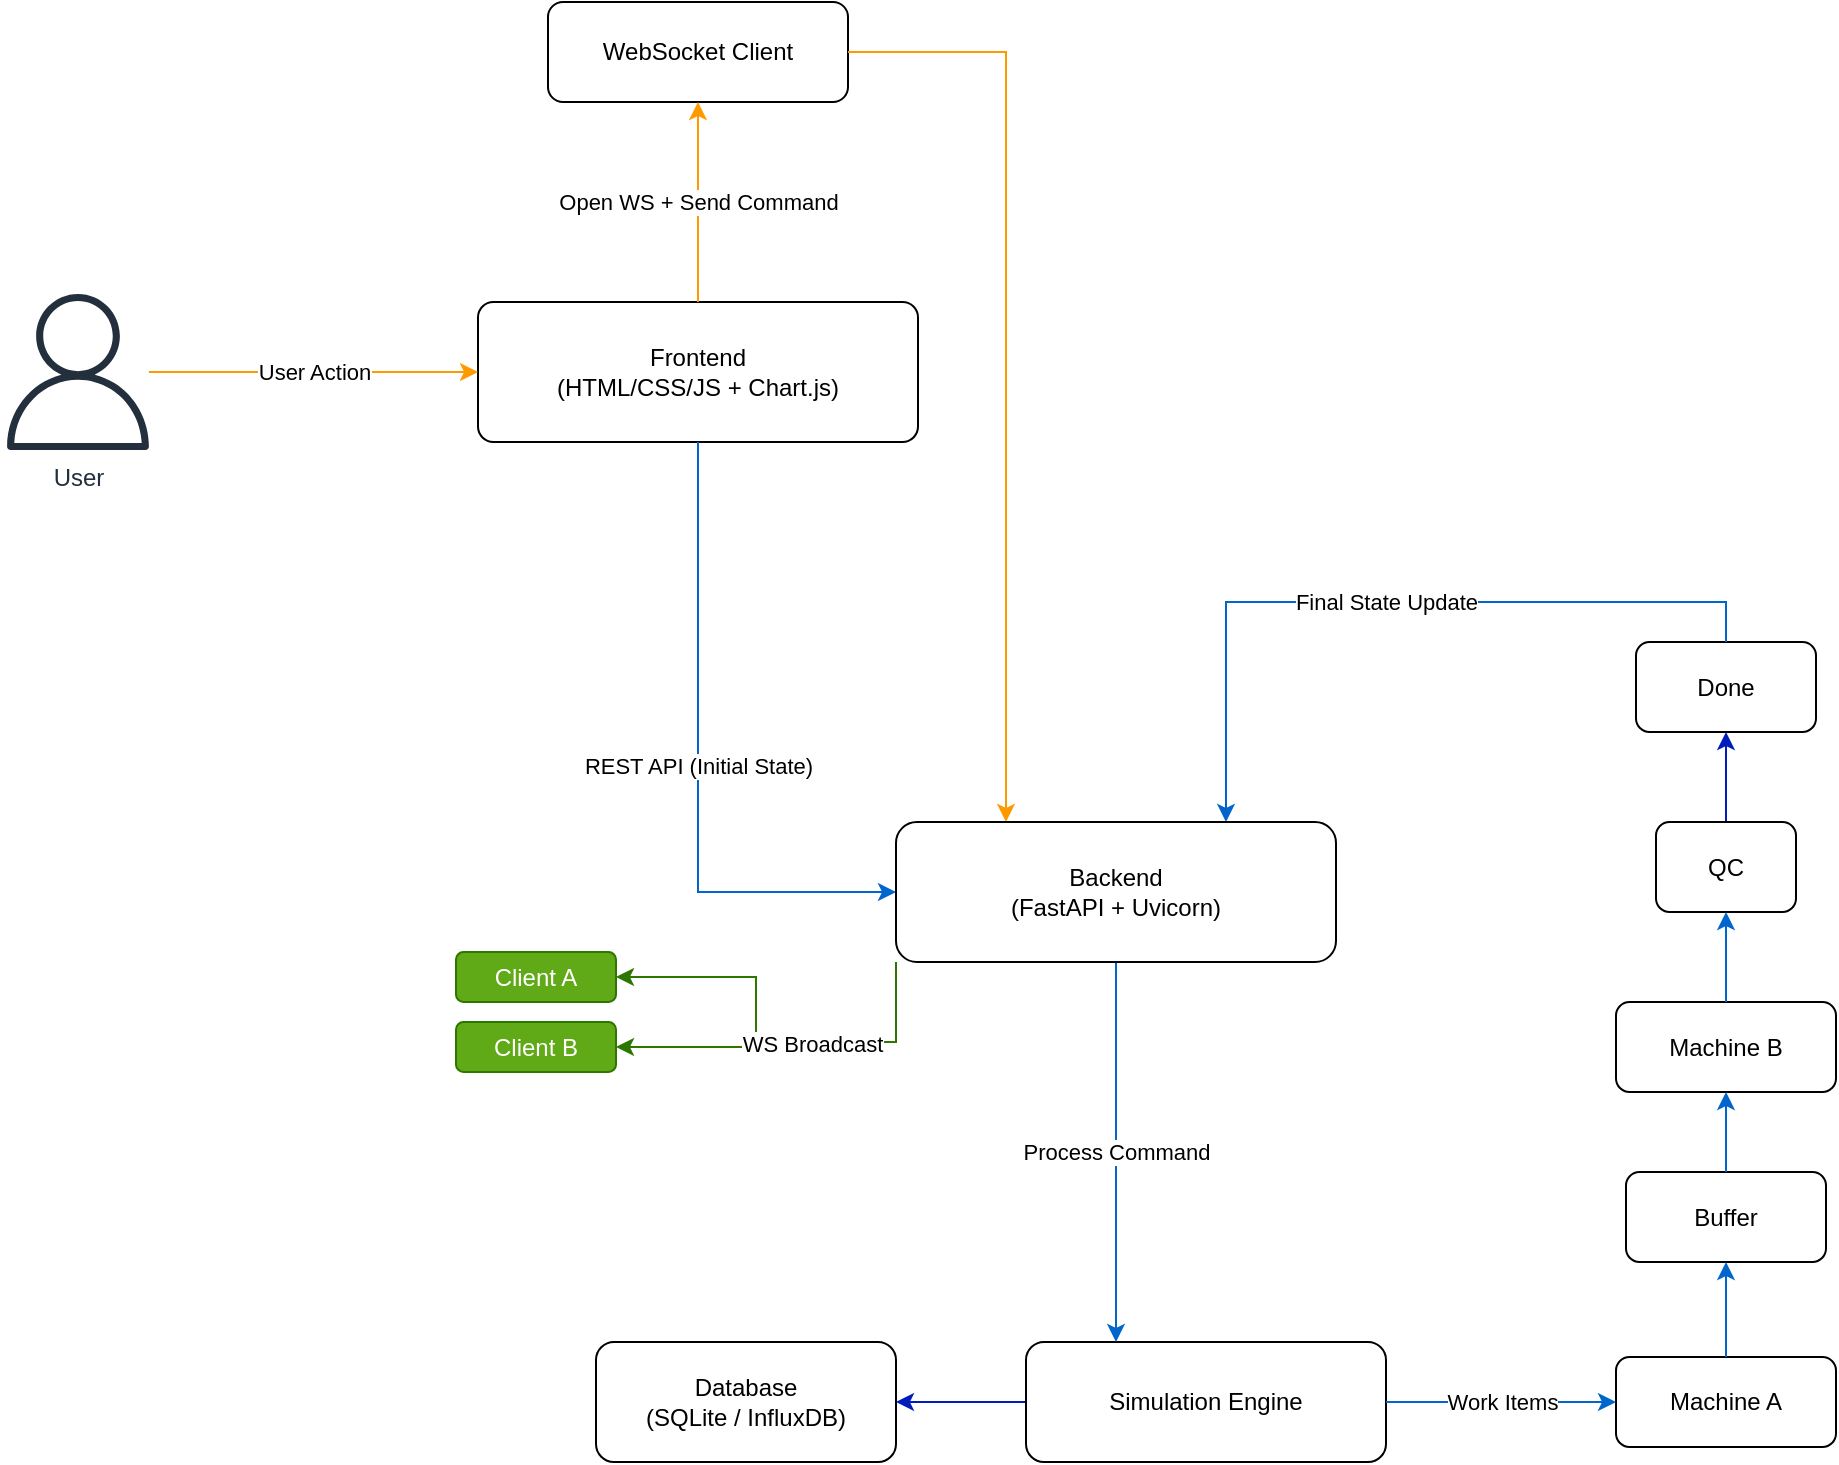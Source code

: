 <mxfile version="28.0.9">
  <diagram name="Process Flow Diagram (Fixed Arrows)" id="0">
    <mxGraphModel dx="2527" dy="523" grid="1" gridSize="10" guides="1" tooltips="1" connect="1" arrows="1" fold="1" page="1" pageScale="1" pageWidth="1700" pageHeight="1200" math="0" shadow="0">
      <root>
        <mxCell id="0" />
        <mxCell id="1" parent="0" />
        <mxCell id="3" value="Frontend&#xa;(HTML/CSS/JS + Chart.js)" style="rounded=1;whiteSpace=wrap;html=1;glass=0;arcSize=11;" parent="1" vertex="1">
          <mxGeometry x="-1121" y="300" width="220" height="70" as="geometry" />
        </mxCell>
        <mxCell id="4" value="WebSocket Client" style="rounded=1;whiteSpace=wrap;html=1;glass=0;" parent="1" vertex="1">
          <mxGeometry x="-1086" y="150" width="150" height="50" as="geometry" />
        </mxCell>
        <mxCell id="DveDVRBoyBi0ZSMXzPuG-122" style="edgeStyle=orthogonalEdgeStyle;rounded=0;orthogonalLoop=1;jettySize=auto;html=1;exitX=0;exitY=0.5;exitDx=0;exitDy=0;entryX=1;entryY=0.5;entryDx=0;entryDy=0;fillColor=#0050ef;strokeColor=light-dark(#001DBC, #54aaf9);" parent="1" source="6" target="7" edge="1">
          <mxGeometry relative="1" as="geometry" />
        </mxCell>
        <mxCell id="6" value="Simulation Engine" style="rounded=1;whiteSpace=wrap;html=1;glass=0;" parent="1" vertex="1">
          <mxGeometry x="-847" y="820" width="180" height="60" as="geometry" />
        </mxCell>
        <mxCell id="7" value="Database&#xa;(SQLite / InfluxDB)" style="rounded=1;whiteSpace=wrap;html=1;glass=0;" parent="1" vertex="1">
          <mxGeometry x="-1062" y="820" width="150" height="60" as="geometry" />
        </mxCell>
        <mxCell id="8" value="Client A" style="rounded=1;whiteSpace=wrap;html=1;glass=0;fillColor=#60a917;fontColor=#ffffff;strokeColor=#2D7600;" parent="1" vertex="1">
          <mxGeometry x="-1132" y="625" width="80" height="25" as="geometry" />
        </mxCell>
        <mxCell id="9" value="Client B" style="rounded=1;whiteSpace=wrap;html=1;glass=0;fillColor=#60a917;fontColor=#ffffff;strokeColor=#2D7600;" parent="1" vertex="1">
          <mxGeometry x="-1132" y="660" width="80" height="25" as="geometry" />
        </mxCell>
        <mxCell id="10" value="Machine A" style="rounded=1;whiteSpace=wrap;html=1;glass=0;" parent="1" vertex="1">
          <mxGeometry x="-552" y="827.5" width="110" height="45" as="geometry" />
        </mxCell>
        <mxCell id="11" value="Buffer" style="rounded=1;whiteSpace=wrap;html=1;glass=0;" parent="1" vertex="1">
          <mxGeometry x="-547" y="735" width="100" height="45" as="geometry" />
        </mxCell>
        <mxCell id="12" value="Machine B" style="rounded=1;whiteSpace=wrap;html=1;glass=0;" parent="1" vertex="1">
          <mxGeometry x="-552" y="650" width="110" height="45" as="geometry" />
        </mxCell>
        <mxCell id="DveDVRBoyBi0ZSMXzPuG-123" style="edgeStyle=orthogonalEdgeStyle;rounded=0;orthogonalLoop=1;jettySize=auto;html=1;exitX=0.5;exitY=0;exitDx=0;exitDy=0;entryX=0.5;entryY=1;entryDx=0;entryDy=0;strokeColor=light-dark(#001DBC, #4e9ce4);" parent="1" source="13" target="14" edge="1">
          <mxGeometry relative="1" as="geometry" />
        </mxCell>
        <mxCell id="13" value="QC" style="rounded=1;whiteSpace=wrap;html=1;glass=0;" parent="1" vertex="1">
          <mxGeometry x="-532" y="560" width="70" height="45" as="geometry" />
        </mxCell>
        <mxCell id="14" value="Done" style="rounded=1;whiteSpace=wrap;html=1;glass=0;" parent="1" vertex="1">
          <mxGeometry x="-542" y="470" width="90" height="45" as="geometry" />
        </mxCell>
        <mxCell id="100" value="User Action" style="edgeStyle=orthogonalEdgeStyle;rounded=0;orthogonalLoop=1;jettySize=auto;html=1;strokeColor=#ff9900;endArrow=classic;entryX=0;entryY=0.5;entryDx=0;entryDy=0;" parent="1" source="DveDVRBoyBi0ZSMXzPuG-114" target="3" edge="1">
          <mxGeometry relative="1" as="geometry">
            <mxPoint as="offset" />
            <mxPoint x="-1097" y="240" as="sourcePoint" />
          </mxGeometry>
        </mxCell>
        <mxCell id="101" value="REST API (Initial State)" style="edgeStyle=orthogonalEdgeStyle;rounded=0;orthogonalLoop=1;jettySize=auto;html=1;strokeColor=#0066cc;endArrow=classic;entryX=0;entryY=0.5;entryDx=0;entryDy=0;exitX=0.5;exitY=1;exitDx=0;exitDy=0;" parent="1" source="3" target="5" edge="1">
          <mxGeometry relative="1" as="geometry" />
        </mxCell>
        <mxCell id="102" value="Open WS + Send Command" style="edgeStyle=orthogonalEdgeStyle;rounded=0;orthogonalLoop=1;jettySize=auto;html=1;strokeColor=#ff9900;endArrow=classic;" parent="1" source="3" target="4" edge="1">
          <mxGeometry relative="1" as="geometry" />
        </mxCell>
        <mxCell id="103" value="" style="edgeStyle=orthogonalEdgeStyle;rounded=0;orthogonalLoop=1;jettySize=auto;html=1;strokeColor=#ff9900;endArrow=classic;entryX=0.25;entryY=0;entryDx=0;entryDy=0;" parent="1" source="4" target="5" edge="1">
          <mxGeometry relative="1" as="geometry" />
        </mxCell>
        <mxCell id="104" value="Process Command" style="edgeStyle=orthogonalEdgeStyle;rounded=0;orthogonalLoop=1;jettySize=auto;html=1;strokeColor=#0066cc;endArrow=classic;entryX=0.25;entryY=0;entryDx=0;entryDy=0;exitX=0.5;exitY=1;exitDx=0;exitDy=0;" parent="1" source="5" target="6" edge="1">
          <mxGeometry relative="1" as="geometry">
            <mxPoint x="-362" y="90" as="targetPoint" />
            <mxPoint x="-452" y="520" as="sourcePoint" />
          </mxGeometry>
        </mxCell>
        <mxCell id="109" value="Work Items" style="edgeStyle=orthogonalEdgeStyle;rounded=0;orthogonalLoop=1;jettySize=auto;html=1;strokeColor=#0066cc;endArrow=classic;exitX=1;exitY=0.5;exitDx=0;exitDy=0;" parent="1" source="6" target="10" edge="1">
          <mxGeometry relative="1" as="geometry">
            <mxPoint x="-252" y="510" as="sourcePoint" />
          </mxGeometry>
        </mxCell>
        <mxCell id="110" value="" style="edgeStyle=orthogonalEdgeStyle;rounded=0;orthogonalLoop=1;jettySize=auto;html=1;strokeColor=#0066cc;endArrow=classic;exitX=0.5;exitY=0;exitDx=0;exitDy=0;" parent="1" source="10" target="11" edge="1">
          <mxGeometry relative="1" as="geometry" />
        </mxCell>
        <mxCell id="111" value="" style="edgeStyle=orthogonalEdgeStyle;rounded=0;orthogonalLoop=1;jettySize=auto;html=1;strokeColor=#0066cc;endArrow=classic;exitX=0.5;exitY=0;exitDx=0;exitDy=0;" parent="1" source="11" target="12" edge="1">
          <mxGeometry relative="1" as="geometry" />
        </mxCell>
        <mxCell id="112" value="" style="edgeStyle=orthogonalEdgeStyle;rounded=0;orthogonalLoop=1;jettySize=auto;html=1;strokeColor=#0066cc;endArrow=classic;exitX=0.5;exitY=0;exitDx=0;exitDy=0;" parent="1" source="12" target="13" edge="1">
          <mxGeometry relative="1" as="geometry" />
        </mxCell>
        <mxCell id="114" value="Final State Update" style="edgeStyle=orthogonalEdgeStyle;rounded=0;orthogonalLoop=1;jettySize=auto;html=1;strokeColor=#0066cc;endArrow=classic;exitX=0.5;exitY=0;exitDx=0;exitDy=0;entryX=0.75;entryY=0;entryDx=0;entryDy=0;" parent="1" source="14" target="5" edge="1">
          <mxGeometry relative="1" as="geometry">
            <mxPoint x="-102" y="560" as="targetPoint" />
          </mxGeometry>
        </mxCell>
        <mxCell id="DveDVRBoyBi0ZSMXzPuG-118" style="edgeStyle=orthogonalEdgeStyle;rounded=0;orthogonalLoop=1;jettySize=auto;html=1;entryX=1;entryY=0.5;entryDx=0;entryDy=0;exitX=0;exitY=1;exitDx=0;exitDy=0;fillColor=#60a917;strokeColor=#2D7600;" parent="1" source="5" target="8" edge="1">
          <mxGeometry relative="1" as="geometry">
            <mxPoint x="-542" y="690" as="sourcePoint" />
            <Array as="points">
              <mxPoint x="-912" y="670" />
              <mxPoint x="-982" y="670" />
              <mxPoint x="-982" y="638" />
            </Array>
          </mxGeometry>
        </mxCell>
        <mxCell id="DveDVRBoyBi0ZSMXzPuG-119" style="edgeStyle=orthogonalEdgeStyle;rounded=0;orthogonalLoop=1;jettySize=auto;html=1;exitX=0;exitY=1;exitDx=0;exitDy=0;entryX=1;entryY=0.5;entryDx=0;entryDy=0;fillColor=#60a917;strokeColor=#2D7600;" parent="1" source="5" target="9" edge="1">
          <mxGeometry relative="1" as="geometry">
            <Array as="points">
              <mxPoint x="-912" y="670" />
              <mxPoint x="-962" y="670" />
              <mxPoint x="-962" y="673" />
            </Array>
          </mxGeometry>
        </mxCell>
        <mxCell id="DveDVRBoyBi0ZSMXzPuG-120" value="WS Broadcast" style="edgeLabel;html=1;align=center;verticalAlign=middle;resizable=0;points=[];" parent="DveDVRBoyBi0ZSMXzPuG-119" vertex="1" connectable="0">
          <mxGeometry x="-0.564" y="1" relative="1" as="geometry">
            <mxPoint x="-42" as="offset" />
          </mxGeometry>
        </mxCell>
        <mxCell id="5" value="Backend&#xa;(FastAPI + Uvicorn)" style="rounded=1;whiteSpace=wrap;html=1;glass=0;" parent="1" vertex="1">
          <mxGeometry x="-912" y="560" width="220" height="70" as="geometry" />
        </mxCell>
        <mxCell id="DveDVRBoyBi0ZSMXzPuG-114" value="User" style="sketch=0;outlineConnect=0;fontColor=#232F3E;gradientColor=none;fillColor=#232F3D;strokeColor=none;dashed=0;verticalLabelPosition=bottom;verticalAlign=top;align=center;html=1;fontSize=12;fontStyle=0;aspect=fixed;pointerEvents=1;shape=mxgraph.aws4.user;" parent="1" vertex="1">
          <mxGeometry x="-1360" y="296" width="78" height="78" as="geometry" />
        </mxCell>
      </root>
    </mxGraphModel>
  </diagram>
</mxfile>
